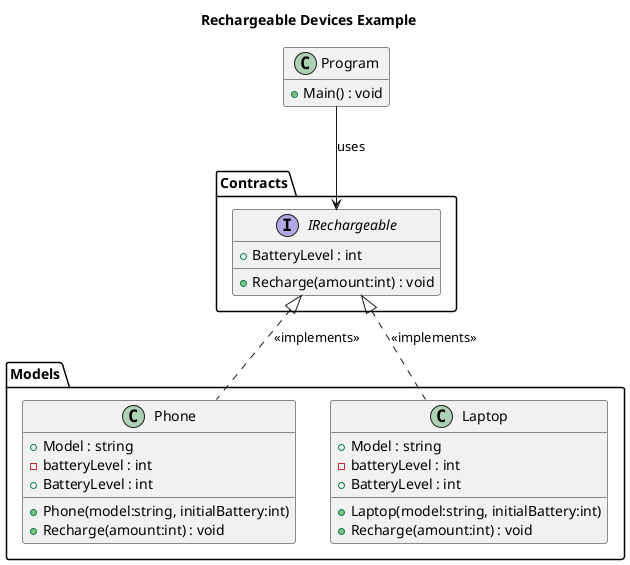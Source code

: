 @startuml RechargeableDevices
title Rechargeable Devices Example

package Contracts{

    interface IRechargeable {
        +BatteryLevel : int
        +Recharge(amount:int) : void
    }
}

package Models
{

    class Phone {
        +Model : string
        -batteryLevel : int
        +Phone(model:string, initialBattery:int)
        +BatteryLevel : int
        +Recharge(amount:int) : void
    }
    class Laptop {
        +Model : string
        -batteryLevel : int
        +Laptop(model:string, initialBattery:int)
        +BatteryLevel : int
        +Recharge(amount:int) : void
    }
}


class Program {
    +Main() : void
}

Phone .up-|> IRechargeable : <<implements>>
Laptop .up-|> IRechargeable : <<implements>>

Program --> IRechargeable : uses

hide empty members
@enduml
